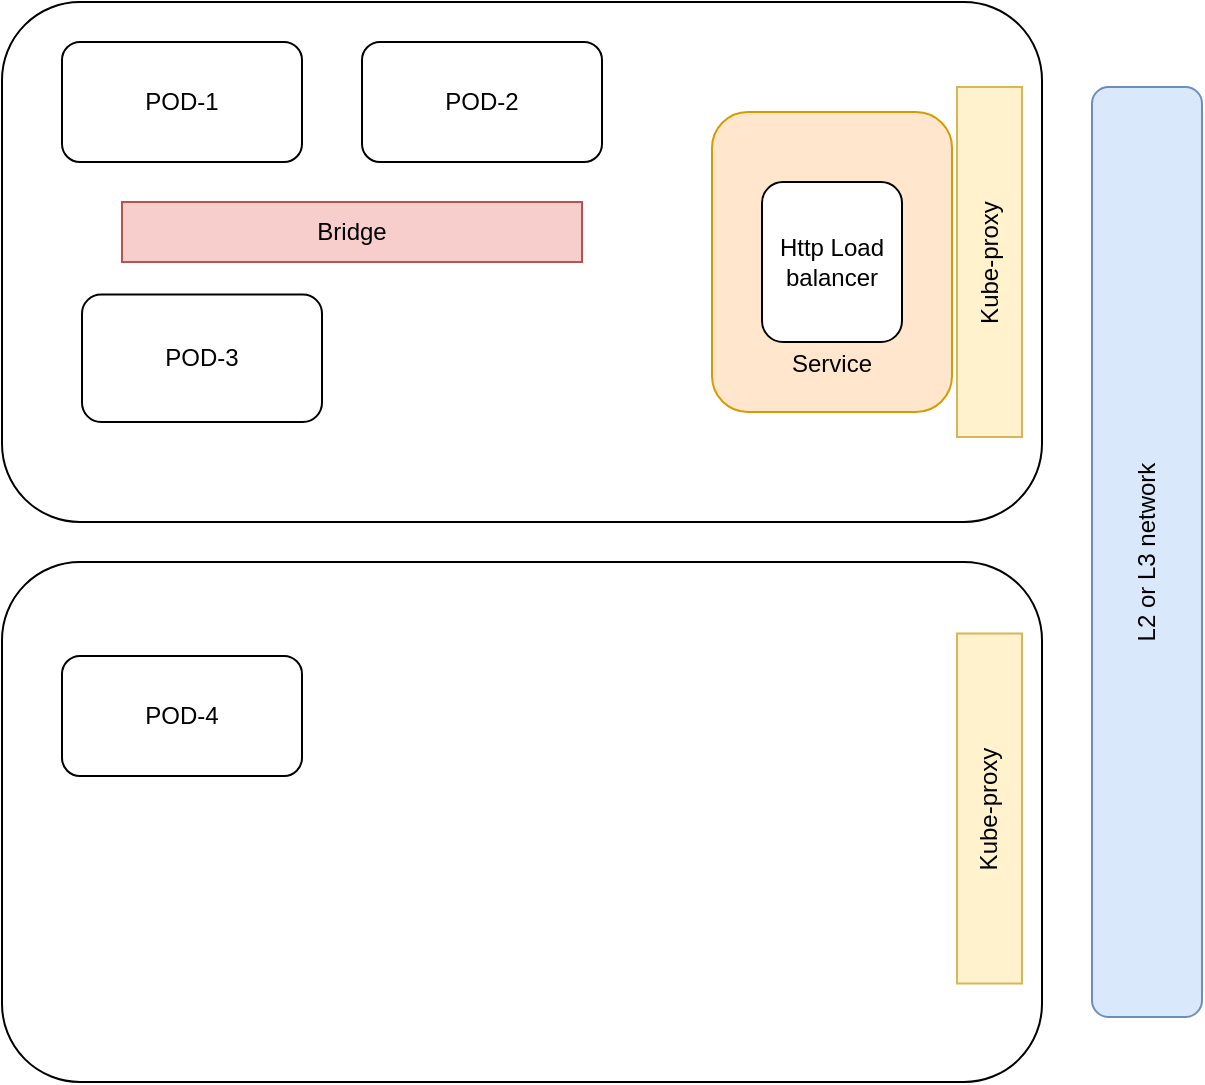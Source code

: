 <mxfile version="13.6.2" type="github">
  <diagram id="Ht1M8jgEwFfnCIfOTk4-" name="Page-1">
    <mxGraphModel dx="1038" dy="547" grid="1" gridSize="10" guides="1" tooltips="1" connect="1" arrows="1" fold="1" page="1" pageScale="1" pageWidth="1169" pageHeight="827" math="0" shadow="0">
      <root>
        <mxCell id="0" />
        <mxCell id="1" parent="0" />
        <mxCell id="yUpqm9PoW_Vk6xmLhYno-1" value="" style="rounded=1;whiteSpace=wrap;html=1;" vertex="1" parent="1">
          <mxGeometry x="20" y="10" width="520" height="260" as="geometry" />
        </mxCell>
        <mxCell id="yUpqm9PoW_Vk6xmLhYno-2" value="" style="rounded=1;whiteSpace=wrap;html=1;" vertex="1" parent="1">
          <mxGeometry x="20" y="290" width="520" height="260" as="geometry" />
        </mxCell>
        <mxCell id="yUpqm9PoW_Vk6xmLhYno-3" value="L2 or L3 network" style="rounded=1;whiteSpace=wrap;html=1;rotation=-90;fillColor=#dae8fc;strokeColor=#6c8ebf;" vertex="1" parent="1">
          <mxGeometry x="360" y="257.5" width="465" height="55" as="geometry" />
        </mxCell>
        <mxCell id="yUpqm9PoW_Vk6xmLhYno-4" value="Kube-proxy" style="rounded=0;whiteSpace=wrap;html=1;rotation=-90;fillColor=#fff2cc;strokeColor=#d6b656;" vertex="1" parent="1">
          <mxGeometry x="426.25" y="123.75" width="175" height="32.5" as="geometry" />
        </mxCell>
        <mxCell id="yUpqm9PoW_Vk6xmLhYno-5" value="Kube-proxy" style="rounded=0;whiteSpace=wrap;html=1;rotation=-90;fillColor=#fff2cc;strokeColor=#d6b656;" vertex="1" parent="1">
          <mxGeometry x="426.25" y="397" width="175" height="32.5" as="geometry" />
        </mxCell>
        <mxCell id="yUpqm9PoW_Vk6xmLhYno-7" value="POD-1" style="rounded=1;whiteSpace=wrap;html=1;" vertex="1" parent="1">
          <mxGeometry x="50" y="30" width="120" height="60" as="geometry" />
        </mxCell>
        <mxCell id="yUpqm9PoW_Vk6xmLhYno-10" value="POD-2" style="rounded=1;whiteSpace=wrap;html=1;" vertex="1" parent="1">
          <mxGeometry x="200" y="30" width="120" height="60" as="geometry" />
        </mxCell>
        <mxCell id="yUpqm9PoW_Vk6xmLhYno-11" value="POD-3" style="rounded=1;whiteSpace=wrap;html=1;" vertex="1" parent="1">
          <mxGeometry x="60" y="156.25" width="120" height="63.75" as="geometry" />
        </mxCell>
        <mxCell id="yUpqm9PoW_Vk6xmLhYno-12" value="POD-4" style="rounded=1;whiteSpace=wrap;html=1;" vertex="1" parent="1">
          <mxGeometry x="50" y="337" width="120" height="60" as="geometry" />
        </mxCell>
        <mxCell id="yUpqm9PoW_Vk6xmLhYno-13" value="Bridge" style="rounded=0;whiteSpace=wrap;html=1;fillColor=#f8cecc;strokeColor=#b85450;" vertex="1" parent="1">
          <mxGeometry x="80" y="110" width="230" height="30" as="geometry" />
        </mxCell>
        <mxCell id="yUpqm9PoW_Vk6xmLhYno-15" value="&lt;div&gt;&lt;br&gt;&lt;/div&gt;&lt;div&gt;&lt;br&gt;&lt;/div&gt;&lt;div&gt;&lt;br&gt;&lt;/div&gt;&lt;div&gt;&lt;br&gt;&lt;/div&gt;&lt;div&gt;&lt;br&gt;&lt;/div&gt;&lt;div&gt;&lt;br&gt;&lt;/div&gt;&lt;div&gt;&lt;br&gt;&lt;/div&gt;&lt;div&gt;Service&lt;br&gt;&lt;/div&gt;" style="rounded=1;whiteSpace=wrap;html=1;fillColor=#ffe6cc;strokeColor=#d79b00;" vertex="1" parent="1">
          <mxGeometry x="375" y="65" width="120" height="150" as="geometry" />
        </mxCell>
        <mxCell id="yUpqm9PoW_Vk6xmLhYno-6" value="Http Load balancer" style="rounded=1;whiteSpace=wrap;html=1;" vertex="1" parent="1">
          <mxGeometry x="400" y="100" width="70" height="80" as="geometry" />
        </mxCell>
      </root>
    </mxGraphModel>
  </diagram>
</mxfile>
